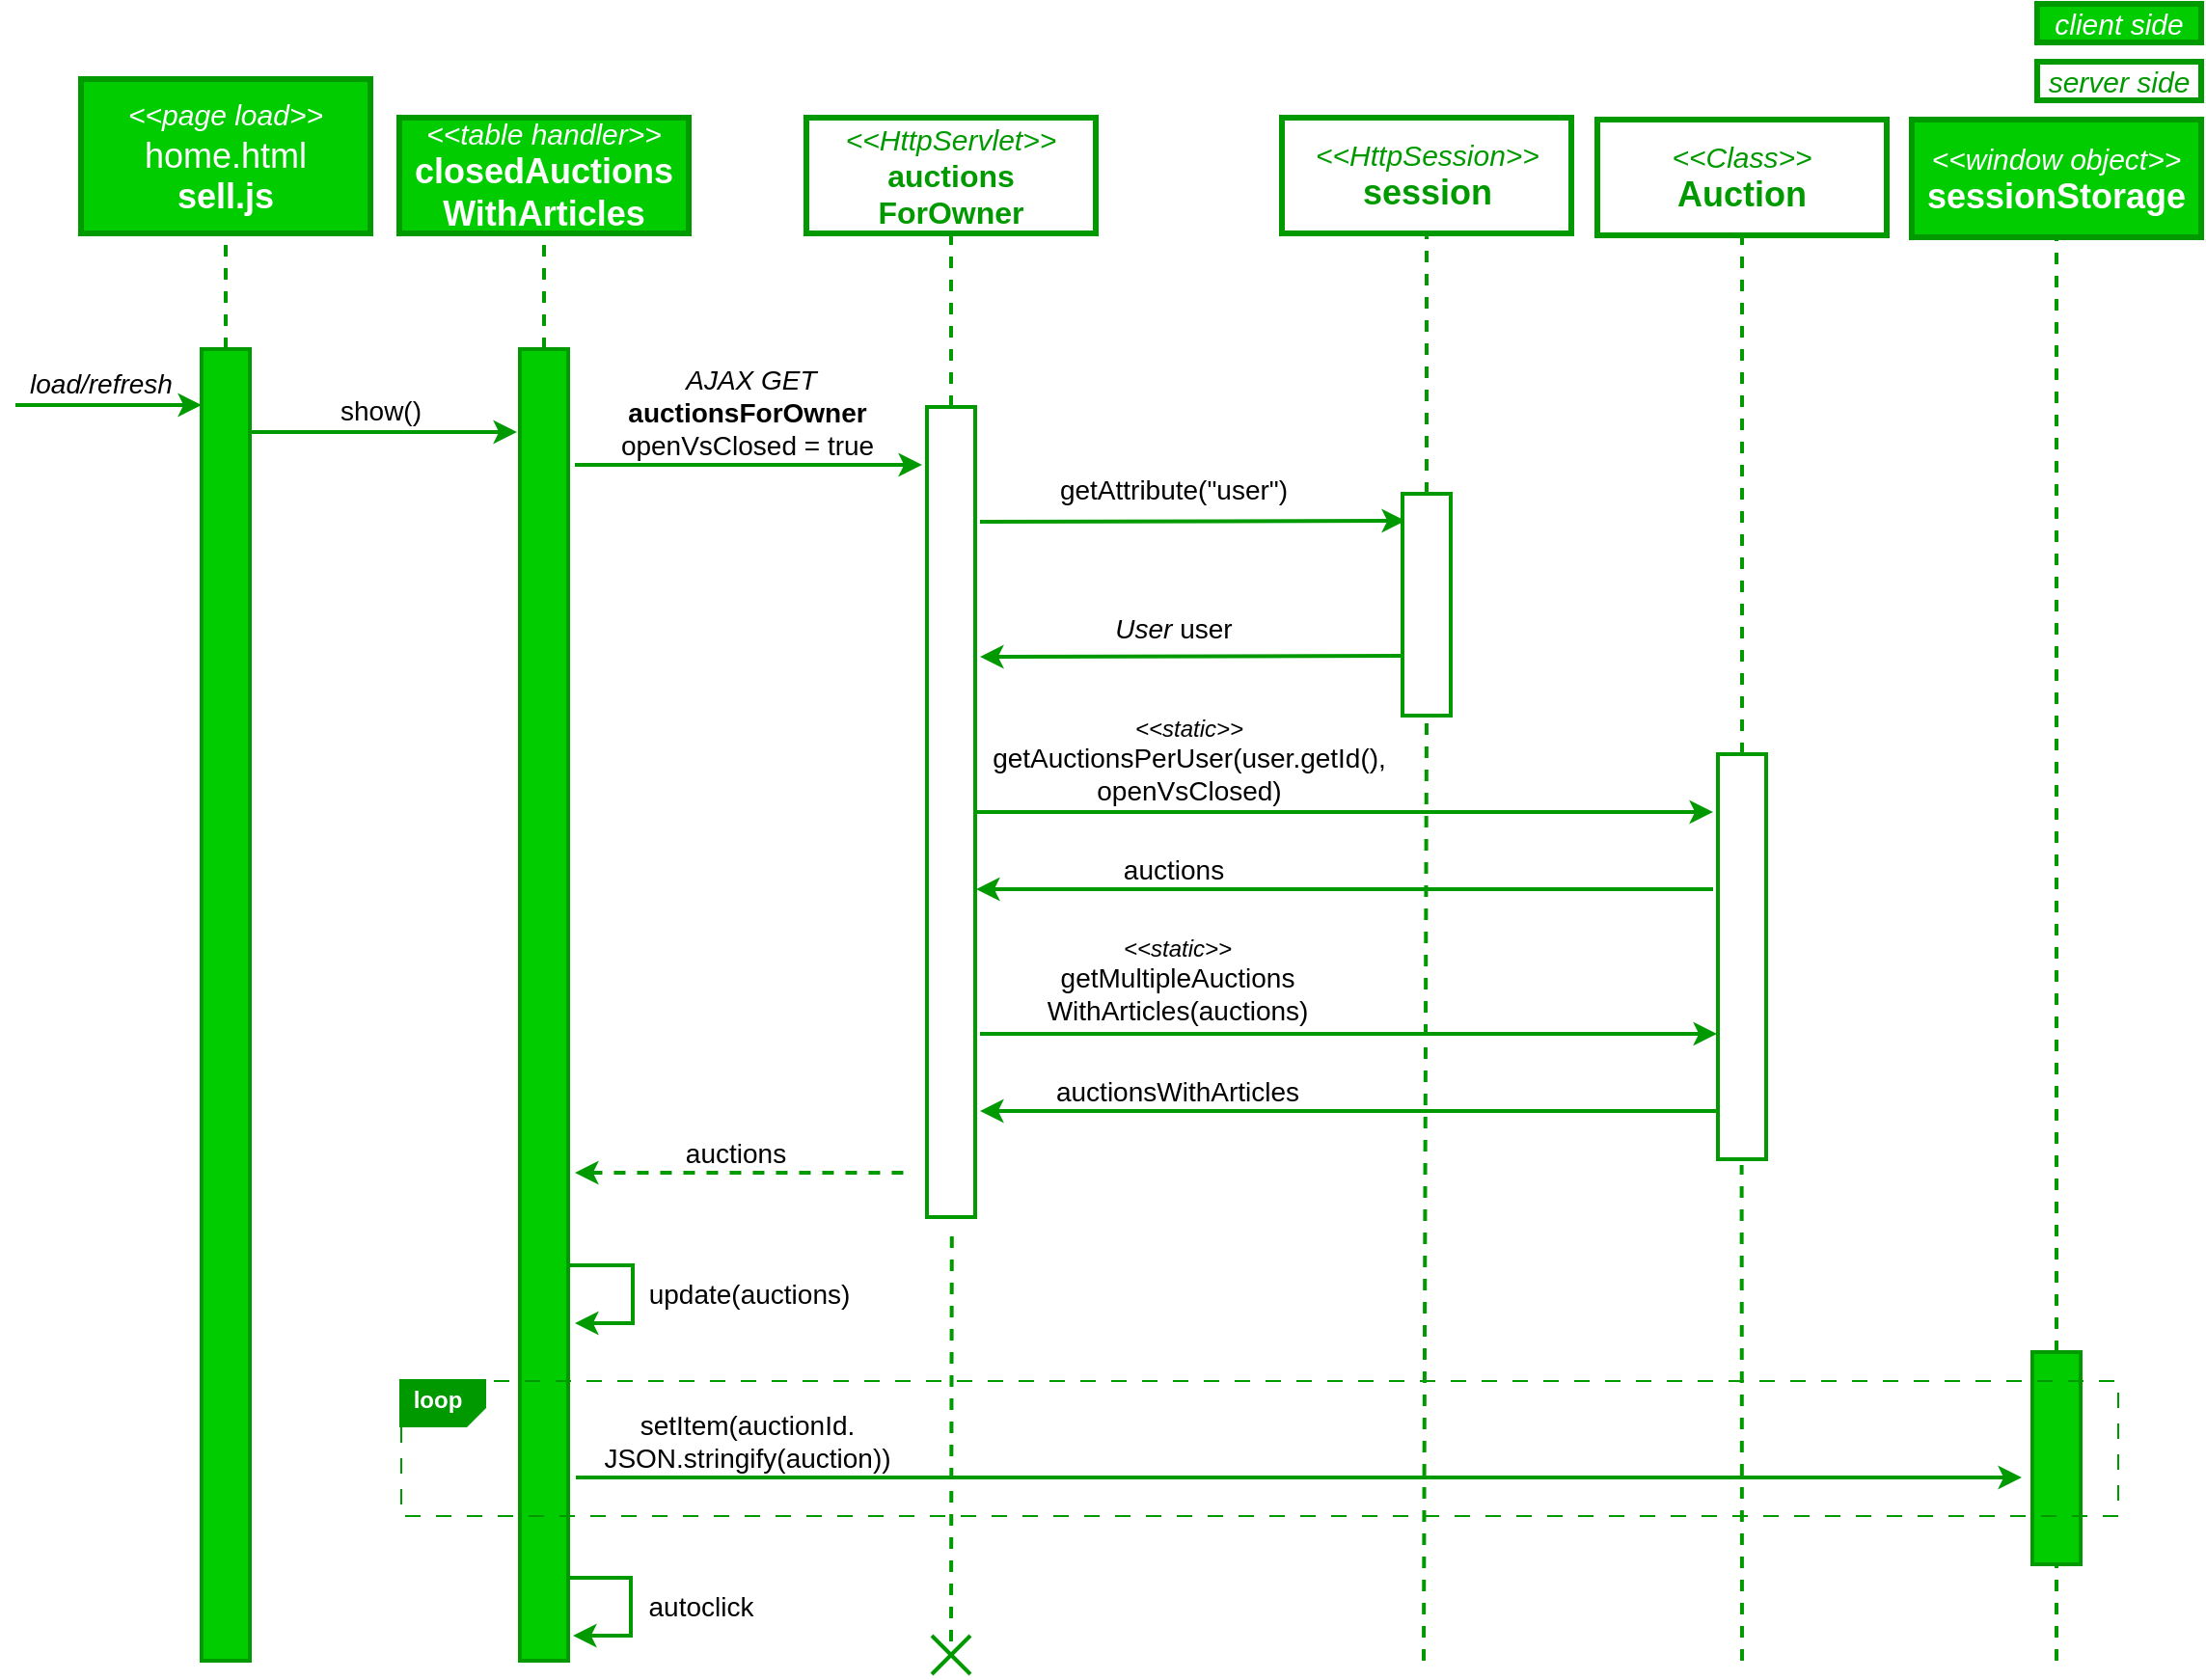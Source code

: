 <mxfile version="21.2.8" type="device">
  <diagram name="Page-1" id="IovuPlnuYOxv74p460Sw">
    <mxGraphModel dx="2268" dy="820" grid="1" gridSize="10" guides="1" tooltips="1" connect="1" arrows="1" fold="1" page="1" pageScale="1" pageWidth="850" pageHeight="1100" math="0" shadow="0">
      <root>
        <mxCell id="0" />
        <mxCell id="1" parent="0" />
        <mxCell id="6MIaR3WKCf1RQzaY556U-82" value="" style="rounded=0;whiteSpace=wrap;html=1;fillColor=#00CC00;strokeWidth=2;strokeColor=#009900;" parent="1" vertex="1">
          <mxGeometry x="465.5" y="860" width="25" height="110" as="geometry" />
        </mxCell>
        <mxCell id="ki2tDZn7keGU7olpMhpC-15" value="" style="rounded=0;whiteSpace=wrap;html=1;fillColor=#00CC00;strokeWidth=2;strokeColor=#009900;" parent="1" vertex="1">
          <mxGeometry x="-318.5" y="340" width="25" height="680" as="geometry" />
        </mxCell>
        <mxCell id="lFbvkqLxVyMuqr9iLAXJ-2" value="&lt;font color=&quot;#009900&quot; style=&quot;&quot;&gt;&lt;b style=&quot;&quot;&gt;&lt;br&gt;&lt;/b&gt;&lt;/font&gt;" style="rounded=0;whiteSpace=wrap;html=1;strokeWidth=1;fillColor=none;strokeColor=#009900;dashed=1;dashPattern=8 8;movable=1;resizable=1;rotatable=1;deletable=1;editable=1;locked=0;connectable=1;" parent="1" vertex="1">
          <mxGeometry x="-380" y="875" width="890" height="70" as="geometry" />
        </mxCell>
        <mxCell id="tjZRGbeKw34wrT0C9eUE-2" value="&lt;i style=&quot;border-color: var(--border-color); color: rgb(0, 153, 0);&quot;&gt;&lt;font style=&quot;border-color: var(--border-color); font-size: 15px;&quot;&gt;&amp;lt;&amp;lt;HttpServlet&amp;gt;&amp;gt;&lt;/font&gt;&lt;/i&gt;&lt;font color=&quot;#009900&quot; style=&quot;&quot;&gt;&lt;b style=&quot;font-size: 16px;&quot;&gt;&lt;br&gt;&lt;span style=&quot;&quot;&gt;auctions&lt;br&gt;&lt;/span&gt;ForOwner&lt;br&gt;&lt;/b&gt;&lt;/font&gt;" style="rounded=0;whiteSpace=wrap;html=1;strokeWidth=3;fillColor=default;strokeColor=#009900;" parent="1" vertex="1">
          <mxGeometry x="-170" y="220" width="150" height="60" as="geometry" />
        </mxCell>
        <mxCell id="tjZRGbeKw34wrT0C9eUE-3" value="&lt;font color=&quot;#009900&quot; style=&quot;&quot;&gt;&lt;i style=&quot;&quot;&gt;&lt;font style=&quot;font-size: 15px;&quot;&gt;&amp;lt;&amp;lt;Class&amp;gt;&amp;gt;&lt;/font&gt;&lt;/i&gt;&lt;br&gt;&lt;span style=&quot;font-size: 18px;&quot;&gt;&lt;b&gt;Auction&lt;/b&gt;&lt;/span&gt;&lt;br&gt;&lt;/font&gt;" style="rounded=0;whiteSpace=wrap;html=1;strokeWidth=3;fillColor=default;strokeColor=#009900;" parent="1" vertex="1">
          <mxGeometry x="240" y="221" width="150" height="60" as="geometry" />
        </mxCell>
        <mxCell id="tjZRGbeKw34wrT0C9eUE-4" value="" style="endArrow=none;html=1;rounded=0;entryX=0.5;entryY=1;entryDx=0;entryDy=0;strokeWidth=2;fillColor=#d5e8d4;strokeColor=#009900;dashed=1;" parent="1" source="tjZRGbeKw34wrT0C9eUE-6" target="tjZRGbeKw34wrT0C9eUE-2" edge="1">
          <mxGeometry width="50" height="50" relative="1" as="geometry">
            <mxPoint x="-95" y="670" as="sourcePoint" />
            <mxPoint x="150" y="440" as="targetPoint" />
          </mxGeometry>
        </mxCell>
        <mxCell id="tjZRGbeKw34wrT0C9eUE-5" value="" style="endArrow=none;html=1;rounded=0;entryX=0.5;entryY=1;entryDx=0;entryDy=0;strokeWidth=2;fillColor=#d5e8d4;strokeColor=#009900;dashed=1;" parent="1" source="tjZRGbeKw34wrT0C9eUE-10" edge="1">
          <mxGeometry width="50" height="50" relative="1" as="geometry">
            <mxPoint x="315" y="671" as="sourcePoint" />
            <mxPoint x="315" y="281" as="targetPoint" />
          </mxGeometry>
        </mxCell>
        <mxCell id="tjZRGbeKw34wrT0C9eUE-7" value="" style="endArrow=none;html=1;rounded=0;strokeWidth=2;fillColor=#d5e8d4;strokeColor=#009900;dashed=1;entryX=0.516;entryY=1.009;entryDx=0;entryDy=0;entryPerimeter=0;" parent="1" edge="1">
          <mxGeometry width="50" height="50" relative="1" as="geometry">
            <mxPoint x="-95" y="1010" as="sourcePoint" />
            <mxPoint x="-94.6" y="796.26" as="targetPoint" />
          </mxGeometry>
        </mxCell>
        <mxCell id="tjZRGbeKw34wrT0C9eUE-6" value="" style="rounded=0;whiteSpace=wrap;html=1;fillColor=#FFFFFF;strokeWidth=2;strokeColor=#009900;" parent="1" vertex="1">
          <mxGeometry x="-107.5" y="370" width="25" height="420" as="geometry" />
        </mxCell>
        <mxCell id="tjZRGbeKw34wrT0C9eUE-9" value="" style="endArrow=none;html=1;rounded=0;strokeWidth=2;strokeColor=#009900;startArrow=classic;startFill=1;" parent="1" edge="1">
          <mxGeometry width="50" height="50" relative="1" as="geometry">
            <mxPoint x="300" y="580" as="sourcePoint" />
            <mxPoint x="-82" y="580" as="targetPoint" />
          </mxGeometry>
        </mxCell>
        <mxCell id="tjZRGbeKw34wrT0C9eUE-11" value="" style="endArrow=none;html=1;rounded=0;strokeWidth=2;fillColor=#d5e8d4;strokeColor=#009900;dashed=1;entryX=0.492;entryY=1.014;entryDx=0;entryDy=0;entryPerimeter=0;" parent="1" target="tjZRGbeKw34wrT0C9eUE-10" edge="1">
          <mxGeometry width="50" height="50" relative="1" as="geometry">
            <mxPoint x="315" y="1020" as="sourcePoint" />
            <mxPoint x="315" y="775" as="targetPoint" />
          </mxGeometry>
        </mxCell>
        <mxCell id="tjZRGbeKw34wrT0C9eUE-10" value="" style="rounded=0;whiteSpace=wrap;html=1;fillColor=#FFFFFF;strokeWidth=2;strokeColor=#009900;" parent="1" vertex="1">
          <mxGeometry x="302.5" y="550" width="25" height="210" as="geometry" />
        </mxCell>
        <mxCell id="tjZRGbeKw34wrT0C9eUE-20" value="" style="endArrow=none;html=1;rounded=0;exitX=0;exitY=0.25;exitDx=0;exitDy=0;strokeWidth=2;strokeColor=#009900;startArrow=classic;startFill=1;" parent="1" edge="1">
          <mxGeometry width="50" height="50" relative="1" as="geometry">
            <mxPoint x="-483.5" y="369" as="sourcePoint" />
            <mxPoint x="-580" y="369" as="targetPoint" />
          </mxGeometry>
        </mxCell>
        <mxCell id="tjZRGbeKw34wrT0C9eUE-21" value="&lt;font style=&quot;font-size: 14px;&quot;&gt;&lt;i&gt;load/refresh&lt;/i&gt;&lt;/font&gt;" style="text;html=1;align=center;verticalAlign=middle;resizable=0;points=[];autosize=1;strokeColor=none;fillColor=none;" parent="1" vertex="1">
          <mxGeometry x="-586.5" y="343" width="100" height="30" as="geometry" />
        </mxCell>
        <mxCell id="tjZRGbeKw34wrT0C9eUE-22" value="&lt;font style=&quot;font-size: 14px;&quot;&gt;&lt;i&gt;&amp;nbsp;AJAX GET&lt;/i&gt;&lt;br&gt;&lt;b&gt;auctionsForOwner&lt;br&gt;&lt;/b&gt;openVsClosed = true&lt;br&gt;&lt;/font&gt;" style="text;html=1;align=center;verticalAlign=middle;resizable=0;points=[];autosize=1;strokeColor=none;fillColor=none;" parent="1" vertex="1">
          <mxGeometry x="-276.5" y="343" width="150" height="60" as="geometry" />
        </mxCell>
        <mxCell id="tjZRGbeKw34wrT0C9eUE-34" value="" style="group" parent="1" vertex="1" connectable="0">
          <mxGeometry x="-105" y="1007" width="20" height="20" as="geometry" />
        </mxCell>
        <mxCell id="tjZRGbeKw34wrT0C9eUE-32" value="" style="endArrow=none;html=1;rounded=0;strokeWidth=2;fillColor=#d5e8d4;strokeColor=#009900;" parent="tjZRGbeKw34wrT0C9eUE-34" edge="1">
          <mxGeometry width="50" height="50" relative="1" as="geometry">
            <mxPoint y="20" as="sourcePoint" />
            <mxPoint x="20" as="targetPoint" />
          </mxGeometry>
        </mxCell>
        <mxCell id="tjZRGbeKw34wrT0C9eUE-33" value="" style="endArrow=none;html=1;rounded=0;strokeWidth=2;fillColor=#d5e8d4;strokeColor=#009900;" parent="tjZRGbeKw34wrT0C9eUE-34" edge="1">
          <mxGeometry width="50" height="50" relative="1" as="geometry">
            <mxPoint x="20" y="20" as="sourcePoint" />
            <mxPoint as="targetPoint" />
          </mxGeometry>
        </mxCell>
        <mxCell id="ki2tDZn7keGU7olpMhpC-1" value="&lt;i style=&quot;border-color: var(--border-color);&quot;&gt;&lt;font style=&quot;border-color: var(--border-color); font-size: 15px;&quot;&gt;&amp;lt;&amp;lt;page load&amp;gt;&amp;gt;&lt;/font&gt;&lt;/i&gt;&lt;span style=&quot;font-size: 18px;&quot;&gt;&lt;br&gt;home.html&lt;br&gt;&lt;b style=&quot;&quot;&gt;sell.js&lt;/b&gt;&lt;br&gt;&lt;/span&gt;" style="rounded=0;whiteSpace=wrap;html=1;strokeWidth=3;fillColor=#00cc00;strokeColor=#009900;fillStyle=auto;fontColor=#ffffff;" parent="1" vertex="1">
          <mxGeometry x="-546" y="200" width="150" height="80" as="geometry" />
        </mxCell>
        <mxCell id="ki2tDZn7keGU7olpMhpC-2" value="" style="endArrow=none;html=1;rounded=0;entryX=0.5;entryY=1;entryDx=0;entryDy=0;strokeWidth=2;fillColor=#d5e8d4;strokeColor=#009900;dashed=1;" parent="1" source="ki2tDZn7keGU7olpMhpC-4" target="ki2tDZn7keGU7olpMhpC-1" edge="1">
          <mxGeometry width="50" height="50" relative="1" as="geometry">
            <mxPoint x="-471" y="670" as="sourcePoint" />
            <mxPoint x="-226" y="440" as="targetPoint" />
          </mxGeometry>
        </mxCell>
        <mxCell id="ki2tDZn7keGU7olpMhpC-4" value="" style="rounded=0;whiteSpace=wrap;html=1;fillColor=#00CC00;strokeWidth=2;strokeColor=#009900;" parent="1" vertex="1">
          <mxGeometry x="-483.5" y="340" width="25" height="680" as="geometry" />
        </mxCell>
        <mxCell id="ki2tDZn7keGU7olpMhpC-5" value="" style="endArrow=none;html=1;rounded=0;strokeWidth=2;strokeColor=#009900;startArrow=classic;startFill=1;" parent="1" edge="1">
          <mxGeometry width="50" height="50" relative="1" as="geometry">
            <mxPoint x="-110" y="400" as="sourcePoint" />
            <mxPoint x="-290" y="400" as="targetPoint" />
          </mxGeometry>
        </mxCell>
        <mxCell id="ki2tDZn7keGU7olpMhpC-13" value="&lt;i style=&quot;border-color: var(--border-color);&quot;&gt;&lt;font color=&quot;#ffffff&quot; style=&quot;border-color: var(--border-color); font-size: 15px;&quot;&gt;&amp;lt;&amp;lt;table handler&amp;gt;&amp;gt;&lt;/font&gt;&lt;/i&gt;&lt;font style=&quot;&quot; color=&quot;#ffffff&quot;&gt;&lt;br&gt;&lt;span style=&quot;font-size: 18px;&quot;&gt;&lt;b&gt;closedAuctions&lt;br&gt;WithArticles&lt;/b&gt;&lt;/span&gt;&lt;br&gt;&lt;/font&gt;" style="rounded=0;whiteSpace=wrap;html=1;strokeWidth=3;fillColor=#00CC00;strokeColor=#009900;" parent="1" vertex="1">
          <mxGeometry x="-381" y="220" width="150" height="60" as="geometry" />
        </mxCell>
        <mxCell id="ki2tDZn7keGU7olpMhpC-14" value="" style="endArrow=none;html=1;rounded=0;entryX=0.5;entryY=1;entryDx=0;entryDy=0;strokeWidth=2;fillColor=#d5e8d4;strokeColor=#009900;dashed=1;" parent="1" source="ki2tDZn7keGU7olpMhpC-15" target="ki2tDZn7keGU7olpMhpC-13" edge="1">
          <mxGeometry width="50" height="50" relative="1" as="geometry">
            <mxPoint x="-306" y="670" as="sourcePoint" />
            <mxPoint x="-61" y="440" as="targetPoint" />
          </mxGeometry>
        </mxCell>
        <mxCell id="ki2tDZn7keGU7olpMhpC-16" value="" style="endArrow=none;html=1;rounded=0;strokeWidth=2;strokeColor=#009900;startArrow=classic;startFill=1;" parent="1" edge="1">
          <mxGeometry width="50" height="50" relative="1" as="geometry">
            <mxPoint x="-320" y="383" as="sourcePoint" />
            <mxPoint x="-458" y="383" as="targetPoint" />
          </mxGeometry>
        </mxCell>
        <mxCell id="ki2tDZn7keGU7olpMhpC-17" value="&lt;span style=&quot;font-size: 14px;&quot;&gt;show()&lt;/span&gt;" style="text;html=1;align=center;verticalAlign=middle;resizable=0;points=[];autosize=1;strokeColor=none;fillColor=none;" parent="1" vertex="1">
          <mxGeometry x="-426" y="357" width="70" height="30" as="geometry" />
        </mxCell>
        <mxCell id="6MIaR3WKCf1RQzaY556U-5" value="" style="endArrow=none;html=1;rounded=0;strokeWidth=2;strokeColor=#009900;startArrow=classic;startFill=1;" parent="1" edge="1">
          <mxGeometry width="50" height="50" relative="1" as="geometry">
            <mxPoint x="-82" y="620" as="sourcePoint" />
            <mxPoint x="300" y="620" as="targetPoint" />
          </mxGeometry>
        </mxCell>
        <mxCell id="6MIaR3WKCf1RQzaY556U-21" value="&lt;font color=&quot;#009900&quot; style=&quot;&quot;&gt;&lt;span style=&quot;font-size: 15px;&quot;&gt;&lt;i&gt;server side&lt;/i&gt;&lt;/span&gt;&lt;br&gt;&lt;/font&gt;" style="rounded=0;whiteSpace=wrap;html=1;strokeWidth=3;fillColor=default;strokeColor=#009900;" parent="1" vertex="1">
          <mxGeometry x="468" y="191" width="85" height="20" as="geometry" />
        </mxCell>
        <mxCell id="6MIaR3WKCf1RQzaY556U-22" value="&lt;font color=&quot;#ffffff&quot;&gt;&lt;span style=&quot;font-size: 15px;&quot;&gt;&lt;i&gt;client side&lt;/i&gt;&lt;/span&gt;&lt;/font&gt;" style="rounded=0;whiteSpace=wrap;html=1;strokeWidth=3;fillColor=#00CC00;strokeColor=#009900;" parent="1" vertex="1">
          <mxGeometry x="468" y="161" width="85" height="20" as="geometry" />
        </mxCell>
        <mxCell id="6MIaR3WKCf1RQzaY556U-26" value="" style="endArrow=none;html=1;rounded=0;strokeWidth=2;strokeColor=#009900;startArrow=classic;startFill=1;dashed=1;" parent="1" edge="1">
          <mxGeometry width="50" height="50" relative="1" as="geometry">
            <mxPoint x="-290" y="767" as="sourcePoint" />
            <mxPoint x="-116.75" y="767" as="targetPoint" />
          </mxGeometry>
        </mxCell>
        <mxCell id="6MIaR3WKCf1RQzaY556U-27" value="&lt;font style=&quot;&quot;&gt;&lt;span style=&quot;font-size: 14px;&quot;&gt;auctions&lt;/span&gt;&lt;br&gt;&lt;/font&gt;" style="text;html=1;align=center;verticalAlign=middle;resizable=0;points=[];autosize=1;strokeColor=none;fillColor=none;" parent="1" vertex="1">
          <mxGeometry x="-246.75" y="742" width="80" height="30" as="geometry" />
        </mxCell>
        <mxCell id="6MIaR3WKCf1RQzaY556U-61" value="" style="endArrow=none;html=1;rounded=0;strokeWidth=2;strokeColor=#009900;startArrow=classic;startFill=1;" parent="1" edge="1">
          <mxGeometry width="50" height="50" relative="1" as="geometry">
            <mxPoint x="-290" y="845" as="sourcePoint" />
            <mxPoint x="-292.5" y="815" as="targetPoint" />
            <Array as="points">
              <mxPoint x="-260" y="845" />
              <mxPoint x="-260" y="815" />
            </Array>
          </mxGeometry>
        </mxCell>
        <mxCell id="6MIaR3WKCf1RQzaY556U-62" value="&lt;font style=&quot;&quot;&gt;&lt;span style=&quot;font-size: 14px;&quot;&gt;update(auctions)&lt;/span&gt;&lt;br&gt;&lt;/font&gt;" style="text;html=1;align=center;verticalAlign=middle;resizable=0;points=[];autosize=1;strokeColor=none;fillColor=none;" parent="1" vertex="1">
          <mxGeometry x="-265" y="815" width="130" height="30" as="geometry" />
        </mxCell>
        <mxCell id="6MIaR3WKCf1RQzaY556U-76" value="&lt;i style=&quot;border-color: var(--border-color);&quot;&gt;&lt;font color=&quot;#ffffff&quot; style=&quot;border-color: var(--border-color); font-size: 15px;&quot;&gt;&amp;lt;&amp;lt;window object&amp;gt;&amp;gt;&lt;br&gt;&lt;/font&gt;&lt;/i&gt;&lt;span style=&quot;font-size: 18px;&quot;&gt;&lt;font color=&quot;#ffffff&quot;&gt;&lt;b&gt;sessionStorage&lt;/b&gt;&lt;/font&gt;&lt;br&gt;&lt;/span&gt;" style="rounded=0;whiteSpace=wrap;html=1;strokeWidth=3;fillColor=#00CC00;strokeColor=#009900;" parent="1" vertex="1">
          <mxGeometry x="403" y="221" width="150" height="61" as="geometry" />
        </mxCell>
        <mxCell id="6MIaR3WKCf1RQzaY556U-77" value="" style="endArrow=none;html=1;rounded=0;entryX=0.5;entryY=1;entryDx=0;entryDy=0;strokeWidth=2;fillColor=#d5e8d4;strokeColor=#009900;dashed=1;exitX=0.5;exitY=0;exitDx=0;exitDy=0;" parent="1" source="6MIaR3WKCf1RQzaY556U-82" target="6MIaR3WKCf1RQzaY556U-76" edge="1">
          <mxGeometry width="50" height="50" relative="1" as="geometry">
            <mxPoint x="478" y="581" as="sourcePoint" />
            <mxPoint x="723" y="442" as="targetPoint" />
          </mxGeometry>
        </mxCell>
        <mxCell id="6MIaR3WKCf1RQzaY556U-78" value="" style="endArrow=none;html=1;rounded=0;strokeWidth=2;fillColor=#d5e8d4;strokeColor=#009900;dashed=1;" parent="1" edge="1">
          <mxGeometry width="50" height="50" relative="1" as="geometry">
            <mxPoint x="478" y="1020" as="sourcePoint" />
            <mxPoint x="478" y="970" as="targetPoint" />
          </mxGeometry>
        </mxCell>
        <mxCell id="ImflFla28foKCNnRYuBp-1" value="&lt;font style=&quot;&quot;&gt;&lt;i style=&quot;&quot;&gt;&lt;font style=&quot;font-size: 12px;&quot;&gt;&amp;lt;&amp;lt;static&amp;gt;&amp;gt;&lt;/font&gt;&lt;/i&gt;&lt;br&gt;&lt;span style=&quot;font-size: 14px;&quot;&gt;getAuctionsPerUser(user.getId(),&lt;br&gt;openVsClosed)&lt;/span&gt;&lt;br&gt;&lt;/font&gt;" style="text;html=1;align=center;verticalAlign=middle;resizable=0;points=[];autosize=1;strokeColor=none;fillColor=none;" parent="1" vertex="1">
          <mxGeometry x="-87.5" y="523" width="230" height="60" as="geometry" />
        </mxCell>
        <mxCell id="lFbvkqLxVyMuqr9iLAXJ-1" value="&lt;font style=&quot;&quot;&gt;&lt;span style=&quot;font-size: 14px;&quot;&gt;setItem(auctionId.&lt;br&gt;JSON.stringify(auction))&lt;/span&gt;&lt;br&gt;&lt;/font&gt;" style="text;html=1;align=center;verticalAlign=middle;resizable=0;points=[];autosize=1;strokeColor=none;fillColor=none;" parent="1" vertex="1">
          <mxGeometry x="-286.5" y="881" width="170" height="50" as="geometry" />
        </mxCell>
        <mxCell id="lFbvkqLxVyMuqr9iLAXJ-6" value="" style="group" parent="1" vertex="1" connectable="0">
          <mxGeometry x="-381" y="873.25" width="45" height="25.75" as="geometry" />
        </mxCell>
        <mxCell id="lFbvkqLxVyMuqr9iLAXJ-4" value="" style="shape=card;whiteSpace=wrap;html=1;rotation=90;flipH=1;strokeColor=none;fillColor=#009900;size=10;" parent="lFbvkqLxVyMuqr9iLAXJ-6" vertex="1">
          <mxGeometry x="10" y="-9.25" width="25" height="45" as="geometry" />
        </mxCell>
        <mxCell id="lFbvkqLxVyMuqr9iLAXJ-5" value="&lt;font color=&quot;#ffffff&quot;&gt;&lt;b&gt;loop&lt;/b&gt;&lt;/font&gt;" style="text;html=1;strokeColor=none;fillColor=none;align=center;verticalAlign=middle;whiteSpace=wrap;rounded=0;" parent="lFbvkqLxVyMuqr9iLAXJ-6" vertex="1">
          <mxGeometry width="40" height="22.5" as="geometry" />
        </mxCell>
        <mxCell id="lFbvkqLxVyMuqr9iLAXJ-19" value="&lt;font color=&quot;#009900&quot; style=&quot;&quot;&gt;&lt;span style=&quot;font-size: 15px;&quot;&gt;&lt;i&gt;&amp;lt;&amp;lt;HttpSession&amp;gt;&amp;gt;&lt;/i&gt;&lt;/span&gt;&lt;br&gt;&lt;span style=&quot;font-size: 18px;&quot;&gt;&lt;b&gt;session&lt;/b&gt;&lt;/span&gt;&lt;br&gt;&lt;/font&gt;" style="rounded=0;whiteSpace=wrap;html=1;strokeWidth=3;fillColor=default;strokeColor=#009900;" parent="1" vertex="1">
          <mxGeometry x="76.5" y="220" width="150" height="60" as="geometry" />
        </mxCell>
        <mxCell id="lFbvkqLxVyMuqr9iLAXJ-20" value="" style="endArrow=none;html=1;rounded=0;entryX=0.5;entryY=1;entryDx=0;entryDy=0;strokeWidth=2;fillColor=#d5e8d4;strokeColor=#009900;dashed=1;" parent="1" source="lFbvkqLxVyMuqr9iLAXJ-26" target="lFbvkqLxVyMuqr9iLAXJ-19" edge="1">
          <mxGeometry width="50" height="50" relative="1" as="geometry">
            <mxPoint x="151.5" y="670" as="sourcePoint" />
            <mxPoint x="-128.5" y="350" as="targetPoint" />
          </mxGeometry>
        </mxCell>
        <mxCell id="lFbvkqLxVyMuqr9iLAXJ-21" value="" style="endArrow=none;html=1;rounded=0;entryX=0.5;entryY=1;entryDx=0;entryDy=0;strokeWidth=2;fillColor=#d5e8d4;strokeColor=#009900;dashed=1;" parent="1" target="lFbvkqLxVyMuqr9iLAXJ-26" edge="1">
          <mxGeometry width="50" height="50" relative="1" as="geometry">
            <mxPoint x="150" y="1020" as="sourcePoint" />
            <mxPoint x="151.5" y="790" as="targetPoint" />
          </mxGeometry>
        </mxCell>
        <mxCell id="lFbvkqLxVyMuqr9iLAXJ-22" value="" style="endArrow=none;html=1;rounded=0;strokeWidth=2;strokeColor=#009900;startArrow=classic;startFill=1;" parent="1" edge="1">
          <mxGeometry width="50" height="50" relative="1" as="geometry">
            <mxPoint x="140.5" y="429" as="sourcePoint" />
            <mxPoint x="-80" y="429.5" as="targetPoint" />
          </mxGeometry>
        </mxCell>
        <mxCell id="lFbvkqLxVyMuqr9iLAXJ-23" value="&lt;font style=&quot;font-size: 14px;&quot;&gt;getAttribute(&quot;user&quot;)&lt;/font&gt;" style="text;html=1;align=center;verticalAlign=middle;resizable=0;points=[];autosize=1;strokeColor=none;fillColor=none;" parent="1" vertex="1">
          <mxGeometry x="-50" y="397.5" width="140" height="30" as="geometry" />
        </mxCell>
        <mxCell id="lFbvkqLxVyMuqr9iLAXJ-24" value="" style="endArrow=none;html=1;rounded=0;strokeWidth=2;strokeColor=#009900;startArrow=classic;startFill=1;" parent="1" edge="1">
          <mxGeometry width="50" height="50" relative="1" as="geometry">
            <mxPoint x="-80" y="499.5" as="sourcePoint" />
            <mxPoint x="140.5" y="499" as="targetPoint" />
          </mxGeometry>
        </mxCell>
        <mxCell id="lFbvkqLxVyMuqr9iLAXJ-25" value="&lt;font style=&quot;font-size: 14px;&quot;&gt;&lt;i&gt;User&lt;/i&gt; user&lt;/font&gt;" style="text;html=1;align=center;verticalAlign=middle;resizable=0;points=[];autosize=1;strokeColor=none;fillColor=none;" parent="1" vertex="1">
          <mxGeometry x="-20" y="469.5" width="80" height="30" as="geometry" />
        </mxCell>
        <mxCell id="lFbvkqLxVyMuqr9iLAXJ-26" value="" style="rounded=0;whiteSpace=wrap;html=1;fillColor=#FFFFFF;strokeWidth=2;strokeColor=#009900;" parent="1" vertex="1">
          <mxGeometry x="139" y="415" width="25" height="115" as="geometry" />
        </mxCell>
        <mxCell id="lFbvkqLxVyMuqr9iLAXJ-28" value="&lt;font style=&quot;&quot;&gt;&lt;span style=&quot;font-size: 14px;&quot;&gt;auctions&lt;/span&gt;&lt;br&gt;&lt;/font&gt;" style="text;html=1;align=center;verticalAlign=middle;resizable=0;points=[];autosize=1;strokeColor=none;fillColor=none;" parent="1" vertex="1">
          <mxGeometry x="-20.5" y="595" width="80" height="30" as="geometry" />
        </mxCell>
        <mxCell id="lFbvkqLxVyMuqr9iLAXJ-30" value="" style="endArrow=none;html=1;rounded=0;strokeWidth=2;strokeColor=#009900;startArrow=classic;startFill=1;" parent="1" edge="1">
          <mxGeometry width="50" height="50" relative="1" as="geometry">
            <mxPoint x="302" y="695" as="sourcePoint" />
            <mxPoint x="-80" y="695" as="targetPoint" />
          </mxGeometry>
        </mxCell>
        <mxCell id="lFbvkqLxVyMuqr9iLAXJ-31" value="" style="endArrow=none;html=1;rounded=0;strokeWidth=2;strokeColor=#009900;startArrow=classic;startFill=1;" parent="1" edge="1">
          <mxGeometry width="50" height="50" relative="1" as="geometry">
            <mxPoint x="-80" y="735" as="sourcePoint" />
            <mxPoint x="302" y="735" as="targetPoint" />
          </mxGeometry>
        </mxCell>
        <mxCell id="lFbvkqLxVyMuqr9iLAXJ-32" value="&lt;font style=&quot;&quot;&gt;&lt;i style=&quot;&quot;&gt;&lt;font style=&quot;font-size: 12px;&quot;&gt;&amp;lt;&amp;lt;static&amp;gt;&amp;gt;&lt;/font&gt;&lt;/i&gt;&lt;br&gt;&lt;span style=&quot;font-size: 14px;&quot;&gt;getMultipleAuctions&lt;br&gt;WithArticles(auctions)&lt;/span&gt;&lt;br&gt;&lt;/font&gt;" style="text;html=1;align=center;verticalAlign=middle;resizable=0;points=[];autosize=1;strokeColor=none;fillColor=none;" parent="1" vertex="1">
          <mxGeometry x="-58.5" y="637" width="160" height="60" as="geometry" />
        </mxCell>
        <mxCell id="lFbvkqLxVyMuqr9iLAXJ-33" value="&lt;font style=&quot;&quot;&gt;&lt;span style=&quot;font-size: 14px;&quot;&gt;auctionsWithArticles&lt;/span&gt;&lt;br&gt;&lt;/font&gt;" style="text;html=1;align=center;verticalAlign=middle;resizable=0;points=[];autosize=1;strokeColor=none;fillColor=none;" parent="1" vertex="1">
          <mxGeometry x="-53.5" y="710" width="150" height="30" as="geometry" />
        </mxCell>
        <mxCell id="6MIaR3WKCf1RQzaY556U-59" value="" style="endArrow=none;html=1;rounded=0;strokeWidth=2;strokeColor=#009900;startArrow=classic;startFill=1;" parent="1" edge="1">
          <mxGeometry width="50" height="50" relative="1" as="geometry">
            <mxPoint x="460" y="925" as="sourcePoint" />
            <mxPoint x="-289.5" y="925" as="targetPoint" />
          </mxGeometry>
        </mxCell>
        <mxCell id="KyhxxKeYEm4uU7S-lJb3-1" value="" style="endArrow=none;html=1;rounded=0;strokeWidth=2;strokeColor=#009900;startArrow=classic;startFill=1;" edge="1" parent="1">
          <mxGeometry width="50" height="50" relative="1" as="geometry">
            <mxPoint x="-291" y="1007" as="sourcePoint" />
            <mxPoint x="-293.5" y="977" as="targetPoint" />
            <Array as="points">
              <mxPoint x="-261" y="1007" />
              <mxPoint x="-261" y="977" />
            </Array>
          </mxGeometry>
        </mxCell>
        <mxCell id="KyhxxKeYEm4uU7S-lJb3-2" value="&lt;font style=&quot;&quot;&gt;&lt;span style=&quot;font-size: 14px;&quot;&gt;autoclick&lt;/span&gt;&lt;br&gt;&lt;/font&gt;" style="text;html=1;align=center;verticalAlign=middle;resizable=0;points=[];autosize=1;strokeColor=none;fillColor=none;" vertex="1" parent="1">
          <mxGeometry x="-265" y="977" width="80" height="30" as="geometry" />
        </mxCell>
      </root>
    </mxGraphModel>
  </diagram>
</mxfile>
